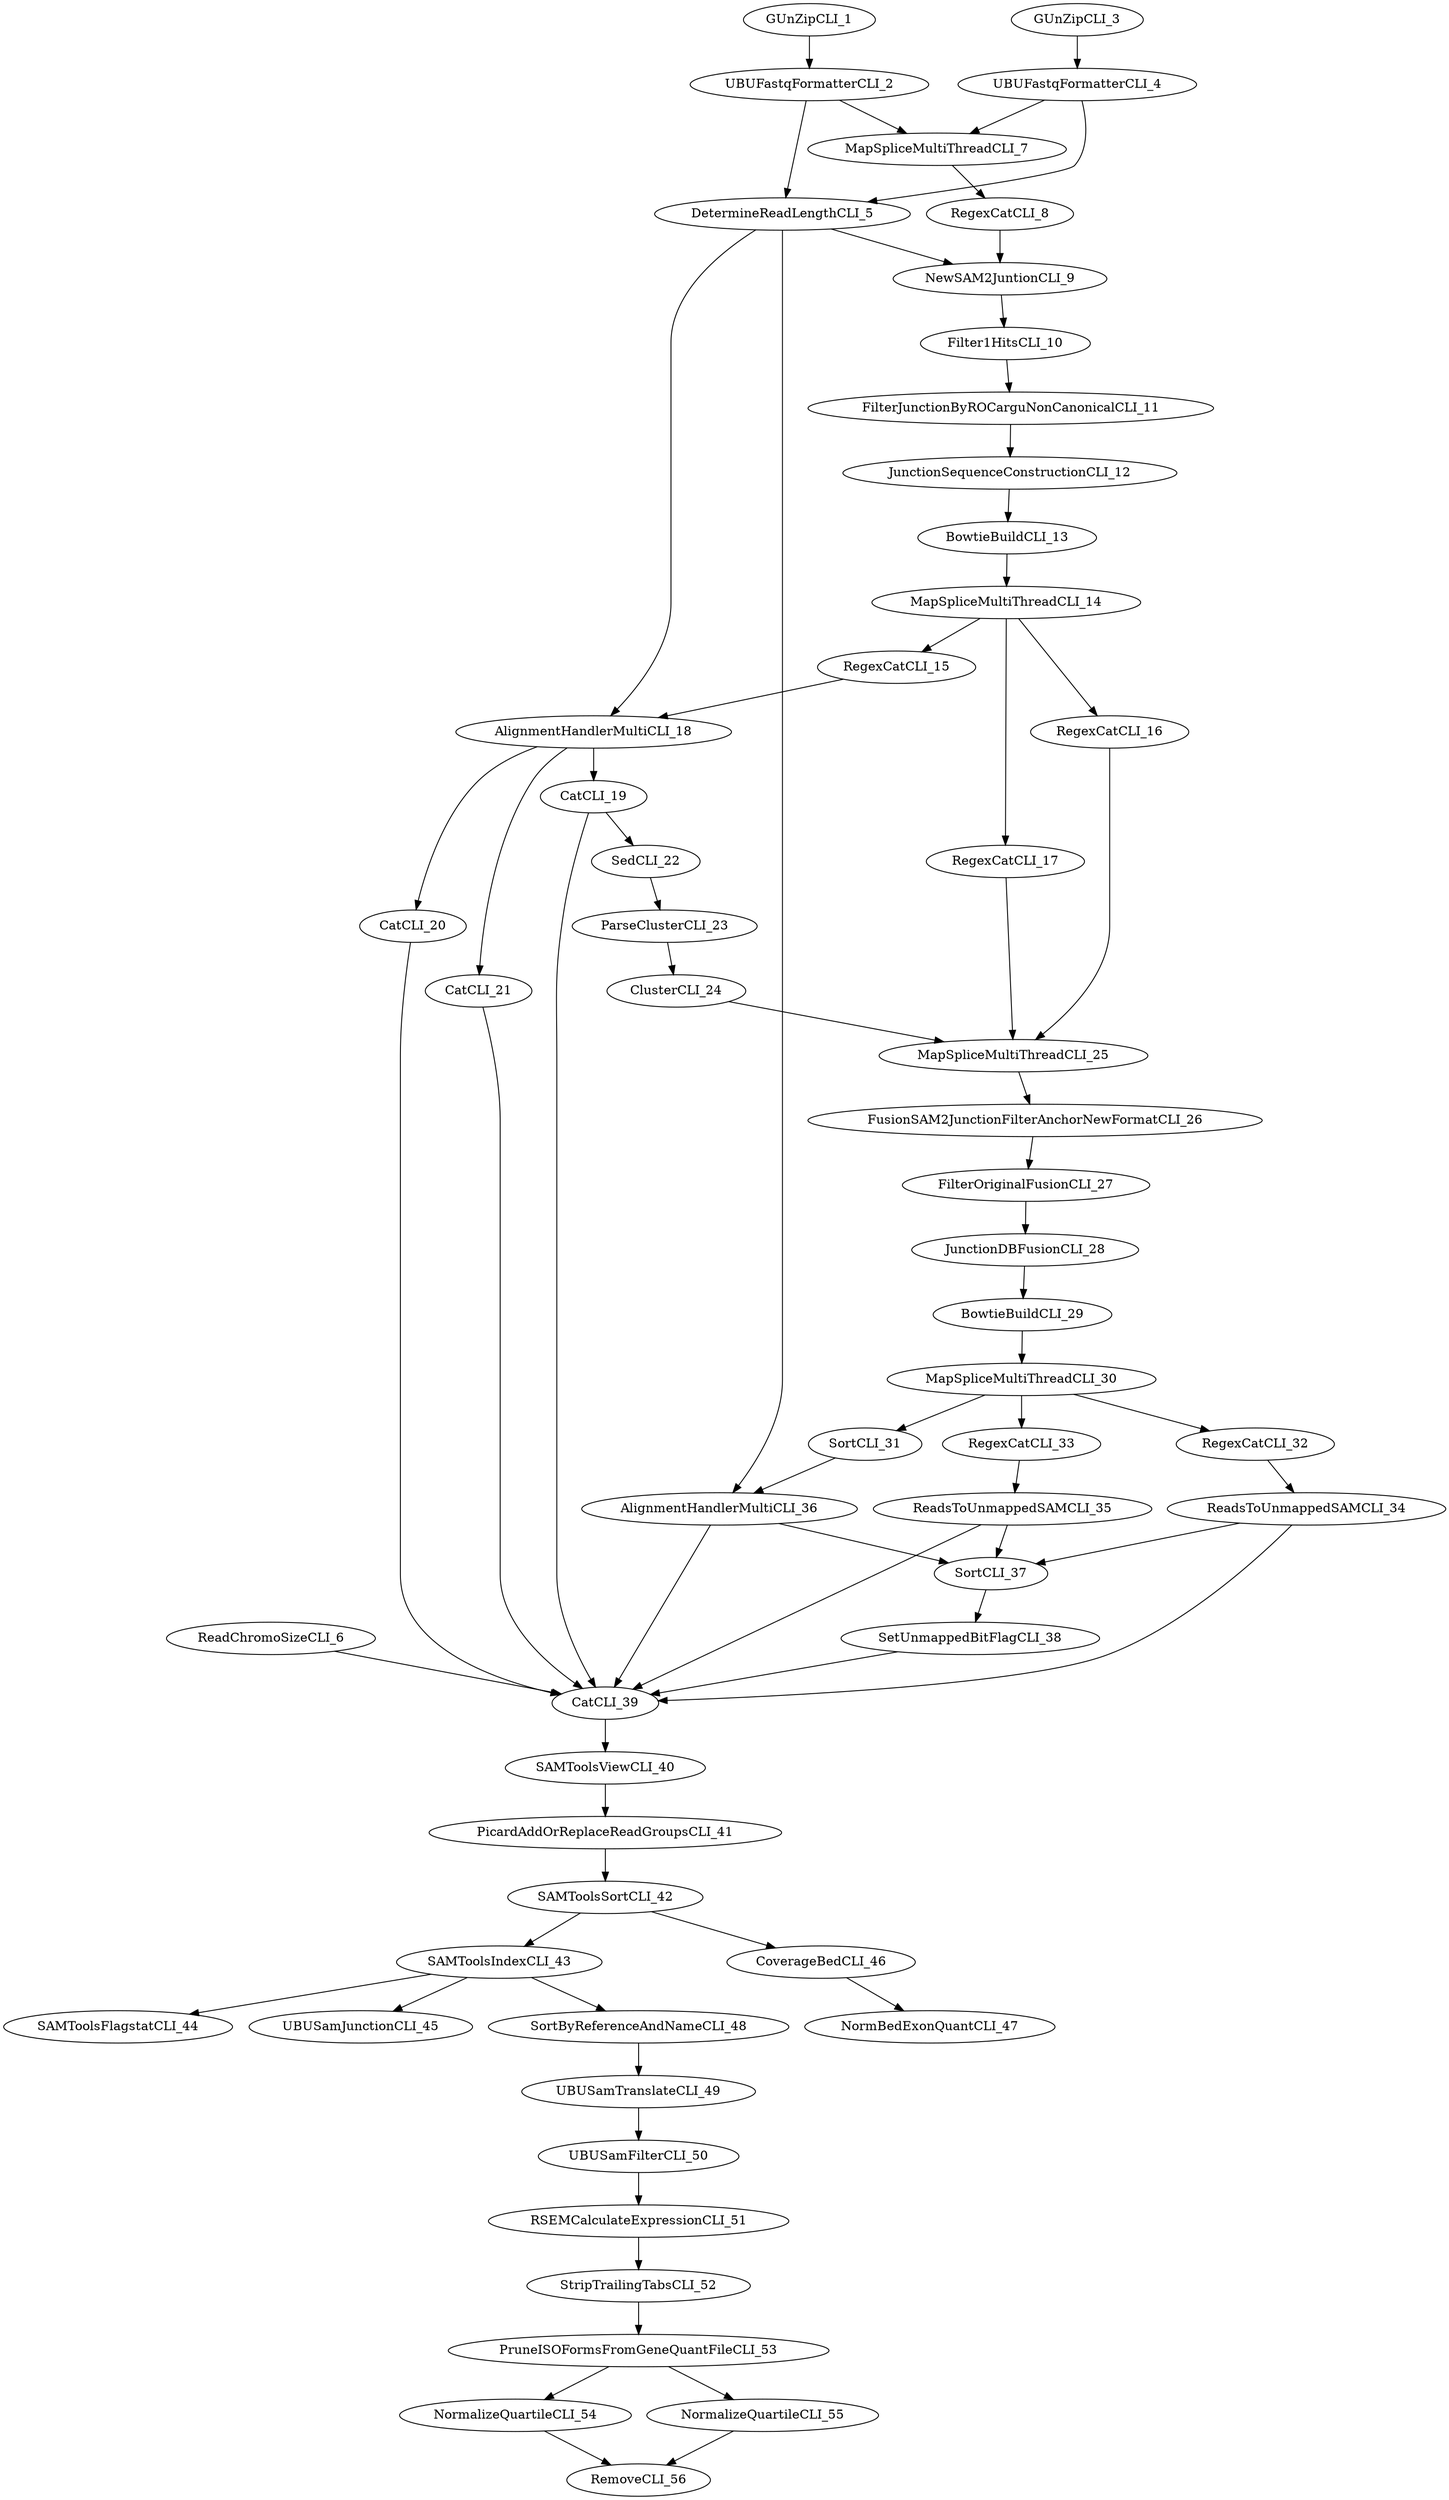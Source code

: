 digraph G {
  GUnZipCLI_1 [ label="GUnZipCLI_1" ];
  UBUFastqFormatterCLI_2 [ label="UBUFastqFormatterCLI_2" ];
  GUnZipCLI_3 [ label="GUnZipCLI_3" ];
  UBUFastqFormatterCLI_4 [ label="UBUFastqFormatterCLI_4" ];
  DetermineReadLengthCLI_5 [ label="DetermineReadLengthCLI_5" ];
  ReadChromoSizeCLI_6 [ label="ReadChromoSizeCLI_6" ];
  MapSpliceMultiThreadCLI_7 [ label="MapSpliceMultiThreadCLI_7" ];
  RegexCatCLI_8 [ label="RegexCatCLI_8" ];
  NewSAM2JuntionCLI_9 [ label="NewSAM2JuntionCLI_9" ];
  Filter1HitsCLI_10 [ label="Filter1HitsCLI_10" ];
  FilterJunctionByROCarguNonCanonicalCLI_11 [ label="FilterJunctionByROCarguNonCanonicalCLI_11" ];
  JunctionSequenceConstructionCLI_12 [ label="JunctionSequenceConstructionCLI_12" ];
  BowtieBuildCLI_13 [ label="BowtieBuildCLI_13" ];
  MapSpliceMultiThreadCLI_14 [ label="MapSpliceMultiThreadCLI_14" ];
  RegexCatCLI_15 [ label="RegexCatCLI_15" ];
  RegexCatCLI_16 [ label="RegexCatCLI_16" ];
  RegexCatCLI_17 [ label="RegexCatCLI_17" ];
  AlignmentHandlerMultiCLI_18 [ label="AlignmentHandlerMultiCLI_18" ];
  CatCLI_19 [ label="CatCLI_19" ];
  CatCLI_20 [ label="CatCLI_20" ];
  CatCLI_21 [ label="CatCLI_21" ];
  SedCLI_22 [ label="SedCLI_22" ];
  ParseClusterCLI_23 [ label="ParseClusterCLI_23" ];
  ClusterCLI_24 [ label="ClusterCLI_24" ];
  MapSpliceMultiThreadCLI_25 [ label="MapSpliceMultiThreadCLI_25" ];
  FusionSAM2JunctionFilterAnchorNewFormatCLI_26 [ label="FusionSAM2JunctionFilterAnchorNewFormatCLI_26" ];
  FilterOriginalFusionCLI_27 [ label="FilterOriginalFusionCLI_27" ];
  JunctionDBFusionCLI_28 [ label="JunctionDBFusionCLI_28" ];
  BowtieBuildCLI_29 [ label="BowtieBuildCLI_29" ];
  MapSpliceMultiThreadCLI_30 [ label="MapSpliceMultiThreadCLI_30" ];
  SortCLI_31 [ label="SortCLI_31" ];
  RegexCatCLI_32 [ label="RegexCatCLI_32" ];
  RegexCatCLI_33 [ label="RegexCatCLI_33" ];
  ReadsToUnmappedSAMCLI_34 [ label="ReadsToUnmappedSAMCLI_34" ];
  ReadsToUnmappedSAMCLI_35 [ label="ReadsToUnmappedSAMCLI_35" ];
  AlignmentHandlerMultiCLI_36 [ label="AlignmentHandlerMultiCLI_36" ];
  SortCLI_37 [ label="SortCLI_37" ];
  SetUnmappedBitFlagCLI_38 [ label="SetUnmappedBitFlagCLI_38" ];
  CatCLI_39 [ label="CatCLI_39" ];
  SAMToolsViewCLI_40 [ label="SAMToolsViewCLI_40" ];
  PicardAddOrReplaceReadGroupsCLI_41 [ label="PicardAddOrReplaceReadGroupsCLI_41" ];
  SAMToolsSortCLI_42 [ label="SAMToolsSortCLI_42" ];
  SAMToolsIndexCLI_43 [ label="SAMToolsIndexCLI_43" ];
  SAMToolsFlagstatCLI_44 [ label="SAMToolsFlagstatCLI_44" ];
  UBUSamJunctionCLI_45 [ label="UBUSamJunctionCLI_45" ];
  CoverageBedCLI_46 [ label="CoverageBedCLI_46" ];
  NormBedExonQuantCLI_47 [ label="NormBedExonQuantCLI_47" ];
  SortByReferenceAndNameCLI_48 [ label="SortByReferenceAndNameCLI_48" ];
  UBUSamTranslateCLI_49 [ label="UBUSamTranslateCLI_49" ];
  UBUSamFilterCLI_50 [ label="UBUSamFilterCLI_50" ];
  RSEMCalculateExpressionCLI_51 [ label="RSEMCalculateExpressionCLI_51" ];
  StripTrailingTabsCLI_52 [ label="StripTrailingTabsCLI_52" ];
  PruneISOFormsFromGeneQuantFileCLI_53 [ label="PruneISOFormsFromGeneQuantFileCLI_53" ];
  NormalizeQuartileCLI_54 [ label="NormalizeQuartileCLI_54" ];
  NormalizeQuartileCLI_55 [ label="NormalizeQuartileCLI_55" ];
  RemoveCLI_56 [ label="RemoveCLI_56" ];
  GUnZipCLI_1 -> UBUFastqFormatterCLI_2;
  GUnZipCLI_3 -> UBUFastqFormatterCLI_4;
  UBUFastqFormatterCLI_2 -> DetermineReadLengthCLI_5;
  UBUFastqFormatterCLI_4 -> DetermineReadLengthCLI_5;
  UBUFastqFormatterCLI_2 -> MapSpliceMultiThreadCLI_7;
  UBUFastqFormatterCLI_4 -> MapSpliceMultiThreadCLI_7;
  MapSpliceMultiThreadCLI_7 -> RegexCatCLI_8;
  DetermineReadLengthCLI_5 -> NewSAM2JuntionCLI_9;
  RegexCatCLI_8 -> NewSAM2JuntionCLI_9;
  NewSAM2JuntionCLI_9 -> Filter1HitsCLI_10;
  Filter1HitsCLI_10 -> FilterJunctionByROCarguNonCanonicalCLI_11;
  FilterJunctionByROCarguNonCanonicalCLI_11 -> JunctionSequenceConstructionCLI_12;
  JunctionSequenceConstructionCLI_12 -> BowtieBuildCLI_13;
  BowtieBuildCLI_13 -> MapSpliceMultiThreadCLI_14;
  MapSpliceMultiThreadCLI_14 -> RegexCatCLI_15;
  MapSpliceMultiThreadCLI_14 -> RegexCatCLI_16;
  MapSpliceMultiThreadCLI_14 -> RegexCatCLI_17;
  DetermineReadLengthCLI_5 -> AlignmentHandlerMultiCLI_18;
  RegexCatCLI_15 -> AlignmentHandlerMultiCLI_18;
  AlignmentHandlerMultiCLI_18 -> CatCLI_19;
  AlignmentHandlerMultiCLI_18 -> CatCLI_20;
  AlignmentHandlerMultiCLI_18 -> CatCLI_21;
  CatCLI_19 -> SedCLI_22;
  SedCLI_22 -> ParseClusterCLI_23;
  ParseClusterCLI_23 -> ClusterCLI_24;
  ClusterCLI_24 -> MapSpliceMultiThreadCLI_25;
  RegexCatCLI_16 -> MapSpliceMultiThreadCLI_25;
  RegexCatCLI_17 -> MapSpliceMultiThreadCLI_25;
  MapSpliceMultiThreadCLI_25 -> FusionSAM2JunctionFilterAnchorNewFormatCLI_26;
  FusionSAM2JunctionFilterAnchorNewFormatCLI_26 -> FilterOriginalFusionCLI_27;
  FilterOriginalFusionCLI_27 -> JunctionDBFusionCLI_28;
  JunctionDBFusionCLI_28 -> BowtieBuildCLI_29;
  BowtieBuildCLI_29 -> MapSpliceMultiThreadCLI_30;
  MapSpliceMultiThreadCLI_30 -> SortCLI_31;
  MapSpliceMultiThreadCLI_30 -> RegexCatCLI_32;
  MapSpliceMultiThreadCLI_30 -> RegexCatCLI_33;
  RegexCatCLI_32 -> ReadsToUnmappedSAMCLI_34;
  RegexCatCLI_33 -> ReadsToUnmappedSAMCLI_35;
  SortCLI_31 -> AlignmentHandlerMultiCLI_36;
  DetermineReadLengthCLI_5 -> AlignmentHandlerMultiCLI_36;
  AlignmentHandlerMultiCLI_36 -> SortCLI_37;
  ReadsToUnmappedSAMCLI_34 -> SortCLI_37;
  ReadsToUnmappedSAMCLI_35 -> SortCLI_37;
  SortCLI_37 -> SetUnmappedBitFlagCLI_38;
  SetUnmappedBitFlagCLI_38 -> CatCLI_39;
  ReadChromoSizeCLI_6 -> CatCLI_39;
  CatCLI_21 -> CatCLI_39;
  CatCLI_20 -> CatCLI_39;
  CatCLI_19 -> CatCLI_39;
  ReadsToUnmappedSAMCLI_34 -> CatCLI_39;
  ReadsToUnmappedSAMCLI_35 -> CatCLI_39;
  AlignmentHandlerMultiCLI_36 -> CatCLI_39;
  CatCLI_39 -> SAMToolsViewCLI_40;
  SAMToolsViewCLI_40 -> PicardAddOrReplaceReadGroupsCLI_41;
  PicardAddOrReplaceReadGroupsCLI_41 -> SAMToolsSortCLI_42;
  SAMToolsSortCLI_42 -> SAMToolsIndexCLI_43;
  SAMToolsIndexCLI_43 -> SAMToolsFlagstatCLI_44;
  SAMToolsIndexCLI_43 -> UBUSamJunctionCLI_45;
  SAMToolsSortCLI_42 -> CoverageBedCLI_46;
  CoverageBedCLI_46 -> NormBedExonQuantCLI_47;
  SAMToolsIndexCLI_43 -> SortByReferenceAndNameCLI_48;
  SortByReferenceAndNameCLI_48 -> UBUSamTranslateCLI_49;
  UBUSamTranslateCLI_49 -> UBUSamFilterCLI_50;
  UBUSamFilterCLI_50 -> RSEMCalculateExpressionCLI_51;
  RSEMCalculateExpressionCLI_51 -> StripTrailingTabsCLI_52;
  StripTrailingTabsCLI_52 -> PruneISOFormsFromGeneQuantFileCLI_53;
  PruneISOFormsFromGeneQuantFileCLI_53 -> NormalizeQuartileCLI_54;
  PruneISOFormsFromGeneQuantFileCLI_53 -> NormalizeQuartileCLI_55;
  NormalizeQuartileCLI_54 -> RemoveCLI_56;
  NormalizeQuartileCLI_55 -> RemoveCLI_56;
}
